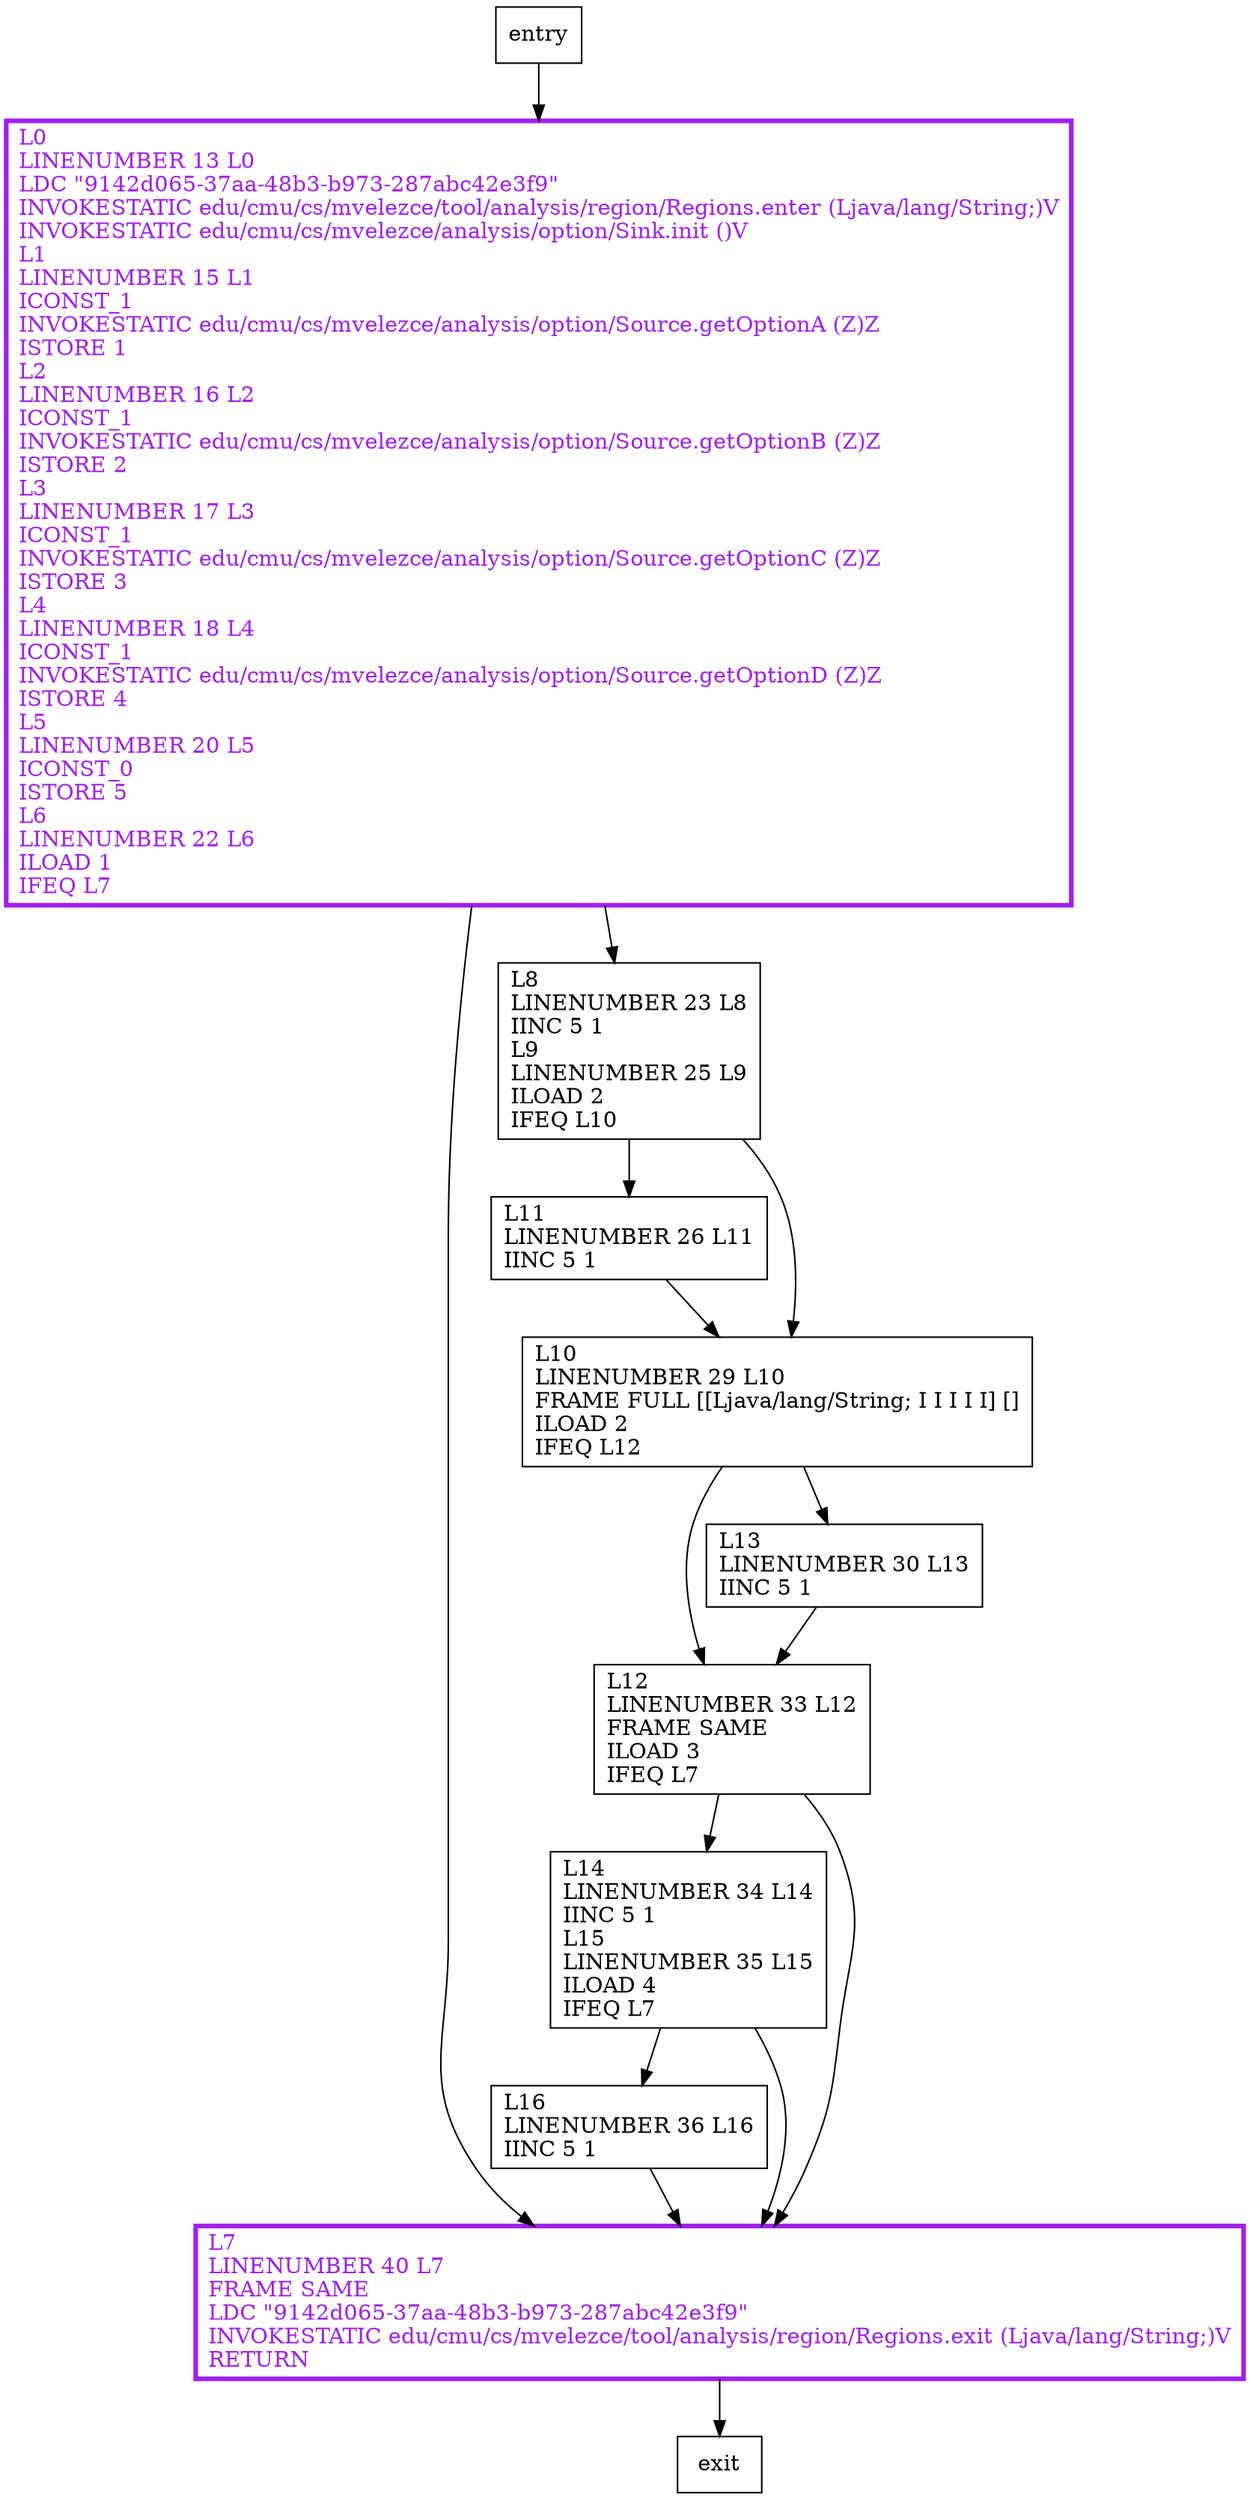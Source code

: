 digraph main {
node [shape=record];
2133668271 [label="L0\lLINENUMBER 13 L0\lLDC \"9142d065-37aa-48b3-b973-287abc42e3f9\"\lINVOKESTATIC edu/cmu/cs/mvelezce/tool/analysis/region/Regions.enter (Ljava/lang/String;)V\lINVOKESTATIC edu/cmu/cs/mvelezce/analysis/option/Sink.init ()V\lL1\lLINENUMBER 15 L1\lICONST_1\lINVOKESTATIC edu/cmu/cs/mvelezce/analysis/option/Source.getOptionA (Z)Z\lISTORE 1\lL2\lLINENUMBER 16 L2\lICONST_1\lINVOKESTATIC edu/cmu/cs/mvelezce/analysis/option/Source.getOptionB (Z)Z\lISTORE 2\lL3\lLINENUMBER 17 L3\lICONST_1\lINVOKESTATIC edu/cmu/cs/mvelezce/analysis/option/Source.getOptionC (Z)Z\lISTORE 3\lL4\lLINENUMBER 18 L4\lICONST_1\lINVOKESTATIC edu/cmu/cs/mvelezce/analysis/option/Source.getOptionD (Z)Z\lISTORE 4\lL5\lLINENUMBER 20 L5\lICONST_0\lISTORE 5\lL6\lLINENUMBER 22 L6\lILOAD 1\lIFEQ L7\l"];
1252069894 [label="L14\lLINENUMBER 34 L14\lIINC 5 1\lL15\lLINENUMBER 35 L15\lILOAD 4\lIFEQ L7\l"];
879706537 [label="L11\lLINENUMBER 26 L11\lIINC 5 1\l"];
277149580 [label="L12\lLINENUMBER 33 L12\lFRAME SAME\lILOAD 3\lIFEQ L7\l"];
67985650 [label="L16\lLINENUMBER 36 L16\lIINC 5 1\l"];
636953520 [label="L13\lLINENUMBER 30 L13\lIINC 5 1\l"];
779179975 [label="L7\lLINENUMBER 40 L7\lFRAME SAME\lLDC \"9142d065-37aa-48b3-b973-287abc42e3f9\"\lINVOKESTATIC edu/cmu/cs/mvelezce/tool/analysis/region/Regions.exit (Ljava/lang/String;)V\lRETURN\l"];
584694804 [label="L10\lLINENUMBER 29 L10\lFRAME FULL [[Ljava/lang/String; I I I I I] []\lILOAD 2\lIFEQ L12\l"];
709091500 [label="L8\lLINENUMBER 23 L8\lIINC 5 1\lL9\lLINENUMBER 25 L9\lILOAD 2\lIFEQ L10\l"];
entry;
exit;
2133668271 -> 779179975;
2133668271 -> 709091500;
1252069894 -> 67985650;
1252069894 -> 779179975;
entry -> 2133668271;
879706537 -> 584694804;
277149580 -> 1252069894;
277149580 -> 779179975;
67985650 -> 779179975;
636953520 -> 277149580;
779179975 -> exit;
584694804 -> 277149580;
584694804 -> 636953520;
709091500 -> 879706537;
709091500 -> 584694804;
2133668271[fontcolor="purple", penwidth=3, color="purple"];
779179975[fontcolor="purple", penwidth=3, color="purple"];
}
